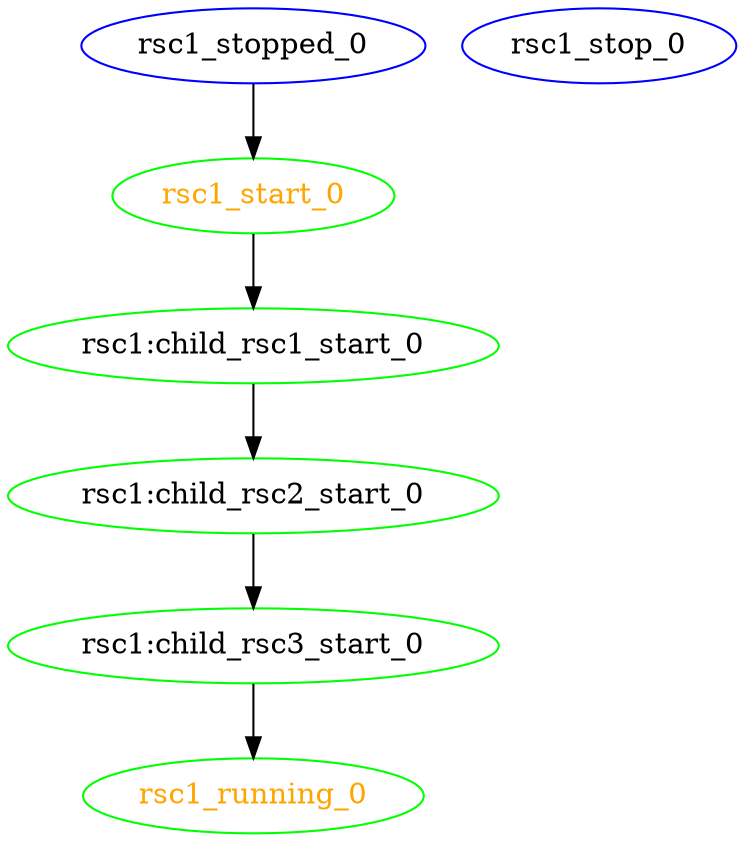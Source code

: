 digraph "g" {
	size = "30,30"
"rsc1:child_rsc1_start_0" [ color="green" ]
"rsc1:child_rsc2_start_0" [ color="green" ]
"rsc1:child_rsc3_start_0" [ color="green" ]
"rsc1_start_0" [ color="green" fontcolor="orange" ]
"rsc1_running_0" [ color="green" fontcolor="orange" ]
"rsc1_stop_0" [ color="blue" ]
"rsc1_stopped_0" [ color="blue" ]
"rsc1_start_0" -> "rsc1:child_rsc1_start_0"
"rsc1:child_rsc1_start_0" -> "rsc1:child_rsc2_start_0"
"rsc1:child_rsc2_start_0" -> "rsc1:child_rsc3_start_0"
"rsc1_stopped_0" -> "rsc1_start_0"
"rsc1:child_rsc3_start_0" -> "rsc1_running_0"
}
